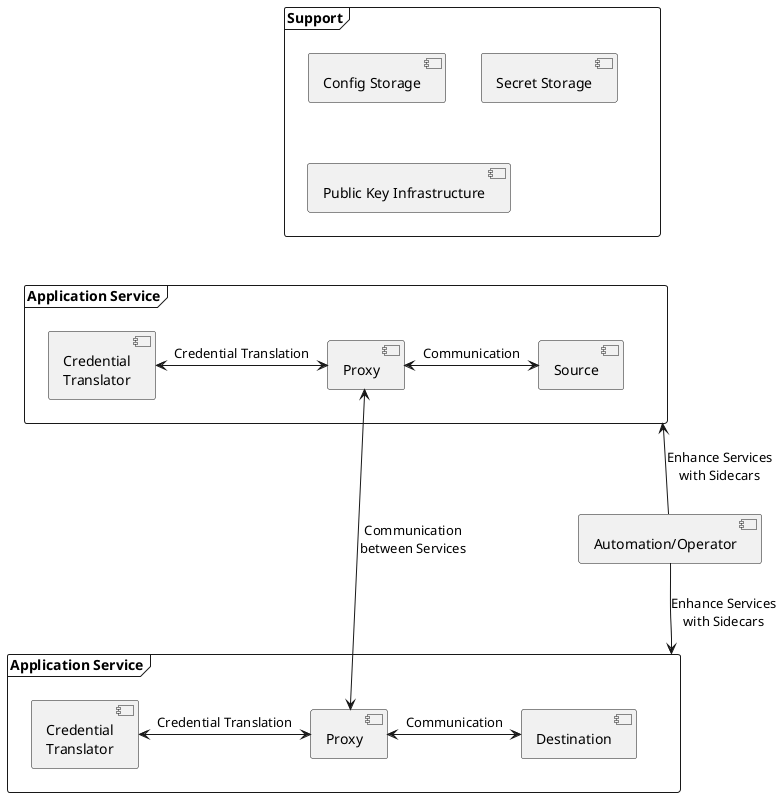 @startuml
skinparam backgroundcolor transparent

component [Automation/Operator] as auto

frame "Support" as sup {
    component [Config Storage] as config
    component [Secret Storage] as secret
    component [Public Key Infrastructure] as pki
}

frame "Application Service" as app_a {
    component [Source] as src
    component [Proxy] as proxy_a
    component [Credential\nTranslator] as trans_a

    trans_a <-> proxy_a : Credential Translation
    proxy_a <-> src : Communication
}

frame "Application Service" as app_b {
    component [Destination] as dest
    component [Proxy] as proxy_b
    component [Credential\nTranslator] as trans_b

    trans_b <-> proxy_b : Credential Translation
    proxy_b <-> dest : Communication
}

sup -[hidden]--> app_a

auto -up-> app_a : Enhance Services\nwith Sidecars
auto -down-> app_b : Enhance Services\nwith Sidecars

proxy_a <--> proxy_b : Communication\nbetween Services

@enduml
